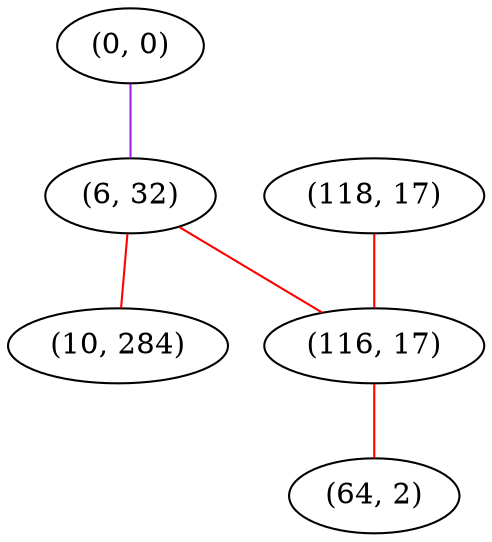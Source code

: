 graph "" {
"(0, 0)";
"(118, 17)";
"(6, 32)";
"(10, 284)";
"(116, 17)";
"(64, 2)";
"(0, 0)" -- "(6, 32)"  [color=purple, key=0, weight=4];
"(118, 17)" -- "(116, 17)"  [color=red, key=0, weight=1];
"(6, 32)" -- "(116, 17)"  [color=red, key=0, weight=1];
"(6, 32)" -- "(10, 284)"  [color=red, key=0, weight=1];
"(116, 17)" -- "(64, 2)"  [color=red, key=0, weight=1];
}
